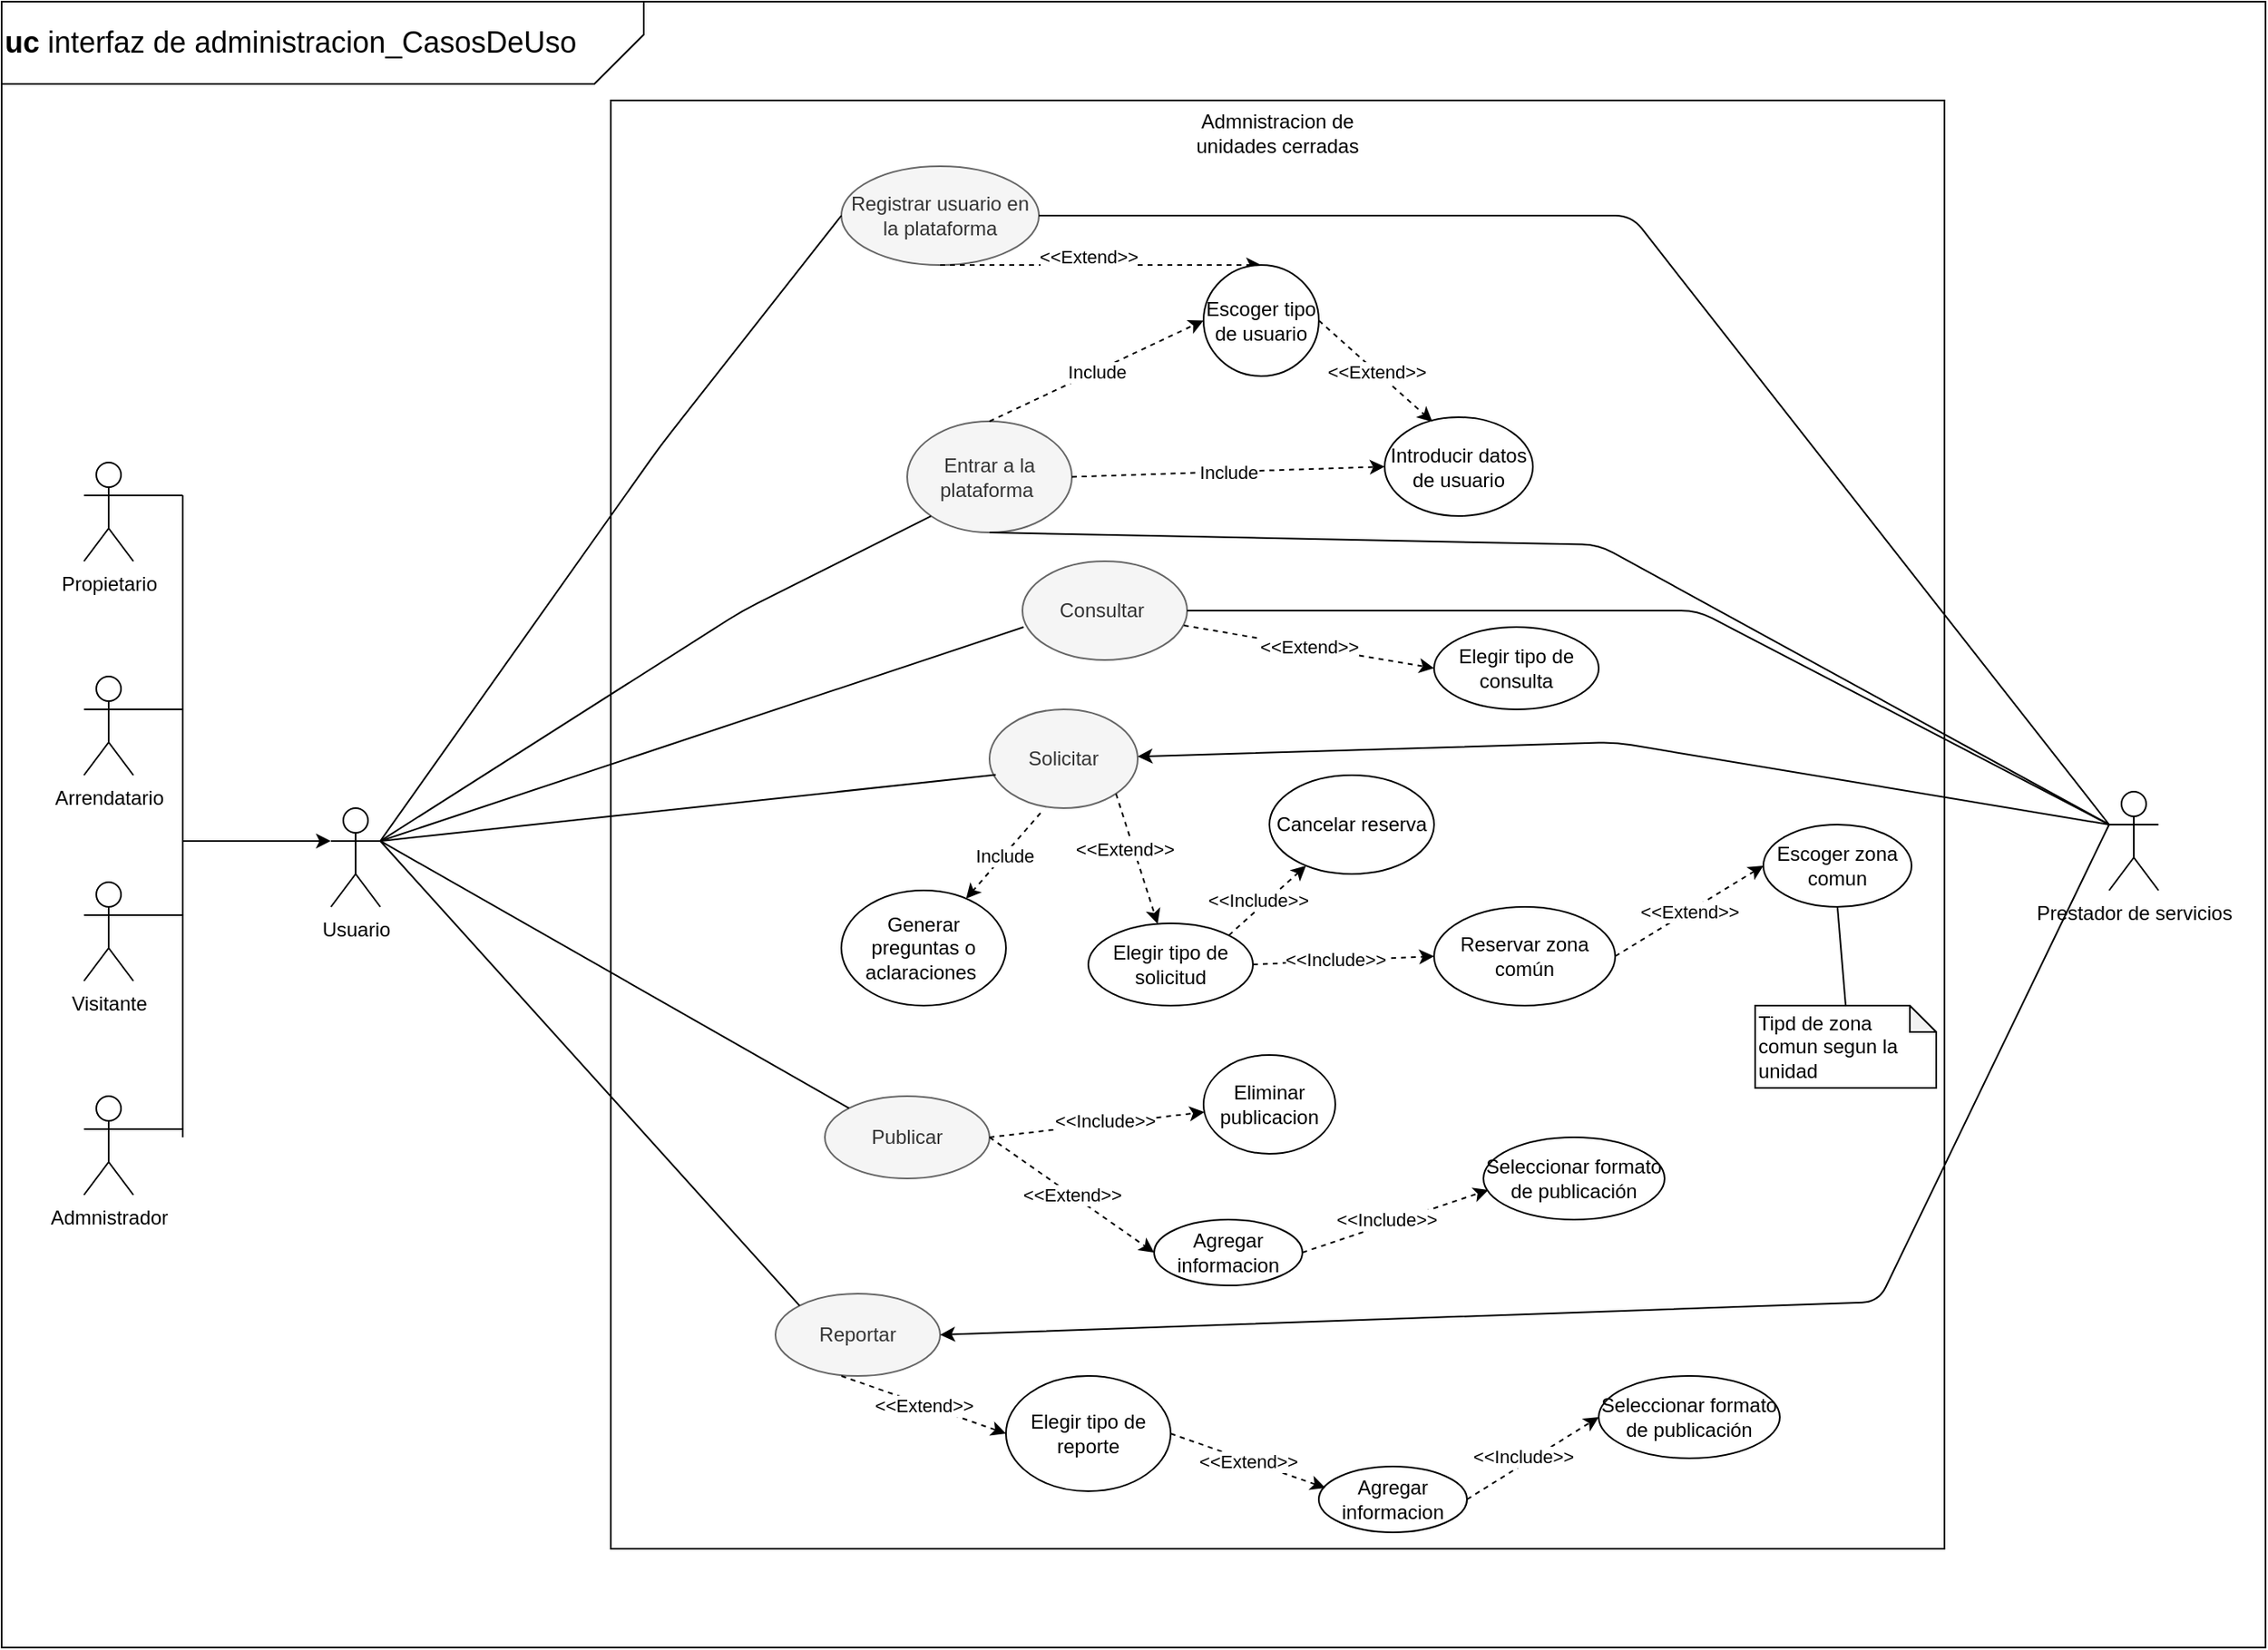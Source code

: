 <mxfile version="13.6.10" type="github">
  <diagram id="JqKcGQJoDCqcwupZXbkY" name="Page-1">
    <mxGraphModel dx="195" dy="1638" grid="1" gridSize="10" guides="1" tooltips="1" connect="1" arrows="1" fold="1" page="1" pageScale="1" pageWidth="827" pageHeight="1169" math="0" shadow="0">
      <root>
        <mxCell id="0" />
        <mxCell id="1" parent="0" />
        <mxCell id="0xDbNC47fGg1-5seRC9q-161" value="" style="rounded=0;whiteSpace=wrap;html=1;" parent="1" vertex="1">
          <mxGeometry x="970" y="-290" width="1375" height="1000" as="geometry" />
        </mxCell>
        <mxCell id="DWUB2Uf6saMLc5BY2L6b-61" value="Consultar&amp;nbsp;" style="ellipse;whiteSpace=wrap;html=1;fillColor=#f5f5f5;strokeColor=#666666;fontColor=#333333;" parent="1" vertex="1">
          <mxGeometry x="1620" y="230" width="86" height="50" as="geometry" />
        </mxCell>
        <mxCell id="DWUB2Uf6saMLc5BY2L6b-63" value="Solicitar" style="ellipse;whiteSpace=wrap;html=1;fillColor=#f5f5f5;strokeColor=#666666;fontColor=#333333;" parent="1" vertex="1">
          <mxGeometry x="1620" y="300" width="86" height="50" as="geometry" />
        </mxCell>
        <mxCell id="0xDbNC47fGg1-5seRC9q-13" value="Admnistrador" style="shape=umlActor;verticalLabelPosition=bottom;verticalAlign=top;html=1;outlineConnect=0;" parent="1" vertex="1">
          <mxGeometry x="1020" y="375" width="30" height="60" as="geometry" />
        </mxCell>
        <mxCell id="0xDbNC47fGg1-5seRC9q-14" value="Usuario" style="shape=umlActor;verticalLabelPosition=bottom;verticalAlign=top;html=1;outlineConnect=0;" parent="1" vertex="1">
          <mxGeometry x="1170" y="200" width="30" height="60" as="geometry" />
        </mxCell>
        <mxCell id="0xDbNC47fGg1-5seRC9q-15" value="Arrendatario" style="shape=umlActor;verticalLabelPosition=bottom;verticalAlign=top;html=1;outlineConnect=0;" parent="1" vertex="1">
          <mxGeometry x="1020" y="120" width="30" height="60" as="geometry" />
        </mxCell>
        <mxCell id="0xDbNC47fGg1-5seRC9q-16" value="Prestador de servicios" style="shape=umlActor;verticalLabelPosition=bottom;verticalAlign=top;html=1;outlineConnect=0;" parent="1" vertex="1">
          <mxGeometry x="2250" y="190" width="30" height="60" as="geometry" />
        </mxCell>
        <mxCell id="0xDbNC47fGg1-5seRC9q-17" value="Visitante" style="shape=umlActor;verticalLabelPosition=bottom;verticalAlign=top;html=1;outlineConnect=0;" parent="1" vertex="1">
          <mxGeometry x="1020" y="245" width="30" height="60" as="geometry" />
        </mxCell>
        <mxCell id="0xDbNC47fGg1-5seRC9q-18" value="" style="rounded=0;whiteSpace=wrap;html=1;" parent="1" vertex="1">
          <mxGeometry x="1340" y="-230" width="810" height="880" as="geometry" />
        </mxCell>
        <mxCell id="0xDbNC47fGg1-5seRC9q-19" value="Admnistracion de unidades cerradas" style="text;html=1;strokeColor=none;fillColor=none;align=center;verticalAlign=middle;whiteSpace=wrap;rounded=0;" parent="1" vertex="1">
          <mxGeometry x="1675" y="-220" width="140" height="20" as="geometry" />
        </mxCell>
        <mxCell id="0xDbNC47fGg1-5seRC9q-20" value="Registrar usuario en la plataforma" style="ellipse;whiteSpace=wrap;html=1;fillColor=#f5f5f5;strokeColor=#666666;fontColor=#333333;" parent="1" vertex="1">
          <mxGeometry x="1480" y="-190" width="120" height="60" as="geometry" />
        </mxCell>
        <mxCell id="0xDbNC47fGg1-5seRC9q-26" value="Consultar&amp;nbsp;" style="ellipse;whiteSpace=wrap;html=1;fillColor=#f5f5f5;strokeColor=#666666;fontColor=#333333;" parent="1" vertex="1">
          <mxGeometry x="1590" y="50" width="100" height="60" as="geometry" />
        </mxCell>
        <mxCell id="0xDbNC47fGg1-5seRC9q-27" value="Solicitar" style="ellipse;whiteSpace=wrap;html=1;fillColor=#f5f5f5;strokeColor=#666666;fontColor=#333333;" parent="1" vertex="1">
          <mxGeometry x="1570" y="140" width="90" height="60" as="geometry" />
        </mxCell>
        <mxCell id="0xDbNC47fGg1-5seRC9q-31" value="" style="endArrow=classic;html=1;exitX=0.5;exitY=1;exitDx=0;exitDy=0;entryX=0.5;entryY=0;entryDx=0;entryDy=0;dashed=1;" parent="1" source="0xDbNC47fGg1-5seRC9q-20" target="0xDbNC47fGg1-5seRC9q-33" edge="1">
          <mxGeometry relative="1" as="geometry">
            <mxPoint x="1590.004" y="42.953" as="sourcePoint" />
            <mxPoint x="1558" y="92.5" as="targetPoint" />
            <Array as="points" />
          </mxGeometry>
        </mxCell>
        <mxCell id="0xDbNC47fGg1-5seRC9q-32" value="&amp;lt;&amp;lt;Extend&amp;gt;&amp;gt;" style="edgeLabel;resizable=0;html=1;align=center;verticalAlign=middle;" parent="0xDbNC47fGg1-5seRC9q-31" connectable="0" vertex="1">
          <mxGeometry relative="1" as="geometry">
            <mxPoint x="-7.49" y="-5.7" as="offset" />
          </mxGeometry>
        </mxCell>
        <mxCell id="0xDbNC47fGg1-5seRC9q-33" value="Escoger tipo de usuario" style="ellipse;whiteSpace=wrap;html=1;" parent="1" vertex="1">
          <mxGeometry x="1700" y="-130" width="70" height="67.5" as="geometry" />
        </mxCell>
        <mxCell id="0xDbNC47fGg1-5seRC9q-34" value="Introducir datos de usuario" style="ellipse;whiteSpace=wrap;html=1;" parent="1" vertex="1">
          <mxGeometry x="1810" y="-37.5" width="90" height="60" as="geometry" />
        </mxCell>
        <mxCell id="0xDbNC47fGg1-5seRC9q-35" value="" style="endArrow=classic;html=1;exitX=1;exitY=0.5;exitDx=0;exitDy=0;entryX=0.322;entryY=0.046;entryDx=0;entryDy=0;entryPerimeter=0;dashed=1;" parent="1" source="0xDbNC47fGg1-5seRC9q-33" target="0xDbNC47fGg1-5seRC9q-34" edge="1">
          <mxGeometry relative="1" as="geometry">
            <mxPoint x="1490" y="172.5" as="sourcePoint" />
            <mxPoint x="1590" y="172.5" as="targetPoint" />
            <Array as="points" />
          </mxGeometry>
        </mxCell>
        <mxCell id="0xDbNC47fGg1-5seRC9q-36" value="&amp;lt;&amp;lt;Extend&amp;gt;&amp;gt;" style="edgeLabel;resizable=0;html=1;align=center;verticalAlign=middle;" parent="0xDbNC47fGg1-5seRC9q-35" connectable="0" vertex="1">
          <mxGeometry relative="1" as="geometry" />
        </mxCell>
        <mxCell id="0xDbNC47fGg1-5seRC9q-37" value="Entrar a la plataforma&amp;nbsp;" style="ellipse;whiteSpace=wrap;html=1;fillColor=#f5f5f5;strokeColor=#666666;fontColor=#333333;" parent="1" vertex="1">
          <mxGeometry x="1520" y="-35" width="100" height="67.5" as="geometry" />
        </mxCell>
        <mxCell id="0xDbNC47fGg1-5seRC9q-40" value="Publicar" style="ellipse;whiteSpace=wrap;html=1;fillColor=#f5f5f5;strokeColor=#666666;fontColor=#333333;" parent="1" vertex="1">
          <mxGeometry x="1470" y="375" width="100" height="50" as="geometry" />
        </mxCell>
        <mxCell id="0xDbNC47fGg1-5seRC9q-60" value="" style="endArrow=classic;html=1;exitX=0.5;exitY=0;exitDx=0;exitDy=0;entryX=0;entryY=0.5;entryDx=0;entryDy=0;dashed=1;" parent="1" source="0xDbNC47fGg1-5seRC9q-37" target="0xDbNC47fGg1-5seRC9q-33" edge="1">
          <mxGeometry relative="1" as="geometry">
            <mxPoint x="1570" y="197.5" as="sourcePoint" />
            <mxPoint x="1734.738" y="148.452" as="targetPoint" />
          </mxGeometry>
        </mxCell>
        <mxCell id="0xDbNC47fGg1-5seRC9q-61" value="Include" style="edgeLabel;resizable=0;html=1;align=center;verticalAlign=middle;" parent="0xDbNC47fGg1-5seRC9q-60" connectable="0" vertex="1">
          <mxGeometry relative="1" as="geometry" />
        </mxCell>
        <mxCell id="0xDbNC47fGg1-5seRC9q-65" value="Reportar" style="ellipse;whiteSpace=wrap;html=1;fillColor=#f5f5f5;strokeColor=#666666;fontColor=#333333;" parent="1" vertex="1">
          <mxGeometry x="1440" y="495" width="100" height="50" as="geometry" />
        </mxCell>
        <mxCell id="0xDbNC47fGg1-5seRC9q-102" value="" style="endArrow=classic;html=1;exitX=1;exitY=0.5;exitDx=0;exitDy=0;entryX=0;entryY=0.5;entryDx=0;entryDy=0;dashed=1;" parent="1" source="0xDbNC47fGg1-5seRC9q-37" target="0xDbNC47fGg1-5seRC9q-34" edge="1">
          <mxGeometry relative="1" as="geometry">
            <mxPoint x="340" y="120" as="sourcePoint" />
            <mxPoint x="525" y="80" as="targetPoint" />
          </mxGeometry>
        </mxCell>
        <mxCell id="0xDbNC47fGg1-5seRC9q-103" value="Include" style="edgeLabel;resizable=0;html=1;align=center;verticalAlign=middle;" parent="0xDbNC47fGg1-5seRC9q-102" connectable="0" vertex="1">
          <mxGeometry relative="1" as="geometry" />
        </mxCell>
        <mxCell id="0xDbNC47fGg1-5seRC9q-112" value="" style="endArrow=classic;html=1;" parent="1" target="0xDbNC47fGg1-5seRC9q-27" edge="1">
          <mxGeometry width="50" height="50" relative="1" as="geometry">
            <mxPoint x="2250" y="210" as="sourcePoint" />
            <mxPoint x="1720" y="240" as="targetPoint" />
            <Array as="points">
              <mxPoint x="1950" y="160" />
            </Array>
          </mxGeometry>
        </mxCell>
        <mxCell id="0xDbNC47fGg1-5seRC9q-113" value="" style="endArrow=classic;html=1;exitX=0;exitY=0.333;exitDx=0;exitDy=0;exitPerimeter=0;entryX=1;entryY=0.5;entryDx=0;entryDy=0;" parent="1" source="0xDbNC47fGg1-5seRC9q-16" target="0xDbNC47fGg1-5seRC9q-65" edge="1">
          <mxGeometry width="50" height="50" relative="1" as="geometry">
            <mxPoint x="1670" y="290" as="sourcePoint" />
            <mxPoint x="1720" y="240" as="targetPoint" />
            <Array as="points">
              <mxPoint x="2110" y="500" />
            </Array>
          </mxGeometry>
        </mxCell>
        <mxCell id="0xDbNC47fGg1-5seRC9q-115" value="Elegir tipo de consulta" style="ellipse;whiteSpace=wrap;html=1;" parent="1" vertex="1">
          <mxGeometry x="1840" y="90" width="100" height="50" as="geometry" />
        </mxCell>
        <mxCell id="0xDbNC47fGg1-5seRC9q-116" value="" style="endArrow=classic;html=1;exitX=0.98;exitY=0.65;exitDx=0;exitDy=0;entryX=0;entryY=0.5;entryDx=0;entryDy=0;exitPerimeter=0;dashed=1;" parent="1" source="0xDbNC47fGg1-5seRC9q-26" target="0xDbNC47fGg1-5seRC9q-115" edge="1">
          <mxGeometry relative="1" as="geometry">
            <mxPoint x="320" y="370" as="sourcePoint" />
            <mxPoint x="310" y="460" as="targetPoint" />
            <Array as="points" />
          </mxGeometry>
        </mxCell>
        <mxCell id="0xDbNC47fGg1-5seRC9q-117" value="&amp;lt;&amp;lt;Extend&amp;gt;&amp;gt;" style="edgeLabel;resizable=0;html=1;align=center;verticalAlign=middle;" parent="0xDbNC47fGg1-5seRC9q-116" connectable="0" vertex="1">
          <mxGeometry relative="1" as="geometry" />
        </mxCell>
        <mxCell id="0xDbNC47fGg1-5seRC9q-118" value="&lt;span&gt;Elegir tipo de solicitud&lt;/span&gt;" style="ellipse;whiteSpace=wrap;html=1;" parent="1" vertex="1">
          <mxGeometry x="1630" y="270" width="100" height="50" as="geometry" />
        </mxCell>
        <mxCell id="0xDbNC47fGg1-5seRC9q-119" value="" style="endArrow=classic;html=1;exitX=1;exitY=1;exitDx=0;exitDy=0;dashed=1;" parent="1" source="0xDbNC47fGg1-5seRC9q-27" target="0xDbNC47fGg1-5seRC9q-118" edge="1">
          <mxGeometry relative="1" as="geometry">
            <mxPoint x="430" y="-20" as="sourcePoint" />
            <mxPoint x="537.87" y="12.38" as="targetPoint" />
            <Array as="points" />
          </mxGeometry>
        </mxCell>
        <mxCell id="0xDbNC47fGg1-5seRC9q-120" value="&amp;lt;&amp;lt;Extend&amp;gt;&amp;gt;" style="edgeLabel;resizable=0;html=1;align=center;verticalAlign=middle;" parent="0xDbNC47fGg1-5seRC9q-119" connectable="0" vertex="1">
          <mxGeometry relative="1" as="geometry">
            <mxPoint x="-7.49" y="-5.7" as="offset" />
          </mxGeometry>
        </mxCell>
        <mxCell id="0xDbNC47fGg1-5seRC9q-121" value="Reservar zona común" style="ellipse;whiteSpace=wrap;html=1;" parent="1" vertex="1">
          <mxGeometry x="1840" y="260" width="110" height="60" as="geometry" />
        </mxCell>
        <mxCell id="0xDbNC47fGg1-5seRC9q-122" value="" style="endArrow=classic;html=1;exitX=1;exitY=0.5;exitDx=0;exitDy=0;entryX=0;entryY=0.5;entryDx=0;entryDy=0;dashed=1;" parent="1" source="0xDbNC47fGg1-5seRC9q-118" target="0xDbNC47fGg1-5seRC9q-121" edge="1">
          <mxGeometry relative="1" as="geometry">
            <mxPoint x="521.8" y="457.45" as="sourcePoint" />
            <mxPoint x="578.96" y="491" as="targetPoint" />
          </mxGeometry>
        </mxCell>
        <mxCell id="0xDbNC47fGg1-5seRC9q-123" value="&amp;lt;&amp;lt;Include&amp;gt;&amp;gt;" style="edgeLabel;resizable=0;html=1;align=center;verticalAlign=middle;" parent="0xDbNC47fGg1-5seRC9q-122" connectable="0" vertex="1">
          <mxGeometry relative="1" as="geometry">
            <mxPoint x="-5.64" y="-0.88" as="offset" />
          </mxGeometry>
        </mxCell>
        <mxCell id="0xDbNC47fGg1-5seRC9q-124" value="Agregar informacion" style="ellipse;whiteSpace=wrap;html=1;" parent="1" vertex="1">
          <mxGeometry x="1670" y="450" width="90" height="40" as="geometry" />
        </mxCell>
        <mxCell id="0xDbNC47fGg1-5seRC9q-125" value="" style="endArrow=classic;html=1;exitX=1;exitY=0.5;exitDx=0;exitDy=0;entryX=0;entryY=0.5;entryDx=0;entryDy=0;dashed=1;" parent="1" source="0xDbNC47fGg1-5seRC9q-40" target="0xDbNC47fGg1-5seRC9q-124" edge="1">
          <mxGeometry relative="1" as="geometry">
            <mxPoint x="1728" y="144" as="sourcePoint" />
            <mxPoint x="1860" y="175" as="targetPoint" />
            <Array as="points" />
          </mxGeometry>
        </mxCell>
        <mxCell id="0xDbNC47fGg1-5seRC9q-126" value="&amp;lt;&amp;lt;Extend&amp;gt;&amp;gt;" style="edgeLabel;resizable=0;html=1;align=center;verticalAlign=middle;" parent="0xDbNC47fGg1-5seRC9q-125" connectable="0" vertex="1">
          <mxGeometry relative="1" as="geometry" />
        </mxCell>
        <mxCell id="0xDbNC47fGg1-5seRC9q-127" value="Elegir tipo de reporte" style="ellipse;whiteSpace=wrap;html=1;" parent="1" vertex="1">
          <mxGeometry x="1580" y="545" width="100" height="70" as="geometry" />
        </mxCell>
        <mxCell id="0xDbNC47fGg1-5seRC9q-130" value="Seleccionar formato de publicación" style="ellipse;whiteSpace=wrap;html=1;" parent="1" vertex="1">
          <mxGeometry x="1870" y="400" width="110" height="50" as="geometry" />
        </mxCell>
        <mxCell id="0xDbNC47fGg1-5seRC9q-131" value="" style="endArrow=classic;html=1;exitX=1;exitY=0.5;exitDx=0;exitDy=0;entryX=0.027;entryY=0.64;entryDx=0;entryDy=0;entryPerimeter=0;dashed=1;" parent="1" source="0xDbNC47fGg1-5seRC9q-124" target="0xDbNC47fGg1-5seRC9q-130" edge="1">
          <mxGeometry relative="1" as="geometry">
            <mxPoint x="705" y="420" as="sourcePoint" />
            <mxPoint x="1878" y="475" as="targetPoint" />
          </mxGeometry>
        </mxCell>
        <mxCell id="0xDbNC47fGg1-5seRC9q-132" value="&amp;lt;&amp;lt;Include&amp;gt;&amp;gt;" style="edgeLabel;resizable=0;html=1;align=center;verticalAlign=middle;" parent="0xDbNC47fGg1-5seRC9q-131" connectable="0" vertex="1">
          <mxGeometry relative="1" as="geometry">
            <mxPoint x="-5.64" y="-0.88" as="offset" />
          </mxGeometry>
        </mxCell>
        <mxCell id="0xDbNC47fGg1-5seRC9q-133" value="Escoger zona comun" style="ellipse;whiteSpace=wrap;html=1;" parent="1" vertex="1">
          <mxGeometry x="2040" y="210" width="90" height="50" as="geometry" />
        </mxCell>
        <mxCell id="0xDbNC47fGg1-5seRC9q-134" value="" style="endArrow=classic;html=1;exitX=1;exitY=0.5;exitDx=0;exitDy=0;entryX=0;entryY=0.5;entryDx=0;entryDy=0;dashed=1;" parent="1" source="0xDbNC47fGg1-5seRC9q-121" target="0xDbNC47fGg1-5seRC9q-133" edge="1">
          <mxGeometry relative="1" as="geometry">
            <mxPoint x="1688" y="134" as="sourcePoint" />
            <mxPoint x="1840" y="180" as="targetPoint" />
            <Array as="points" />
          </mxGeometry>
        </mxCell>
        <mxCell id="0xDbNC47fGg1-5seRC9q-135" value="&amp;lt;&amp;lt;Extend&amp;gt;&amp;gt;" style="edgeLabel;resizable=0;html=1;align=center;verticalAlign=middle;" parent="0xDbNC47fGg1-5seRC9q-134" connectable="0" vertex="1">
          <mxGeometry relative="1" as="geometry" />
        </mxCell>
        <mxCell id="0xDbNC47fGg1-5seRC9q-136" value="Generar preguntas o aclaraciones&amp;nbsp;" style="ellipse;whiteSpace=wrap;html=1;" parent="1" vertex="1">
          <mxGeometry x="1480" y="250" width="100" height="70" as="geometry" />
        </mxCell>
        <mxCell id="0xDbNC47fGg1-5seRC9q-137" value="" style="endArrow=classic;html=1;exitX=0.344;exitY=1.05;exitDx=0;exitDy=0;exitPerimeter=0;dashed=1;" parent="1" source="0xDbNC47fGg1-5seRC9q-27" target="0xDbNC47fGg1-5seRC9q-136" edge="1">
          <mxGeometry relative="1" as="geometry">
            <mxPoint x="1560" y="16.25" as="sourcePoint" />
            <mxPoint x="1690" y="-58.75" as="targetPoint" />
          </mxGeometry>
        </mxCell>
        <mxCell id="0xDbNC47fGg1-5seRC9q-138" value="Include" style="edgeLabel;resizable=0;html=1;align=center;verticalAlign=middle;" parent="0xDbNC47fGg1-5seRC9q-137" connectable="0" vertex="1">
          <mxGeometry relative="1" as="geometry" />
        </mxCell>
        <mxCell id="0xDbNC47fGg1-5seRC9q-139" value="Cancelar reserva" style="ellipse;whiteSpace=wrap;html=1;" parent="1" vertex="1">
          <mxGeometry x="1740" y="180" width="100" height="60" as="geometry" />
        </mxCell>
        <mxCell id="0xDbNC47fGg1-5seRC9q-140" value="" style="endArrow=classic;html=1;exitX=1;exitY=0;exitDx=0;exitDy=0;dashed=1;" parent="1" source="0xDbNC47fGg1-5seRC9q-118" target="0xDbNC47fGg1-5seRC9q-139" edge="1">
          <mxGeometry relative="1" as="geometry">
            <mxPoint x="1740" y="315" as="sourcePoint" />
            <mxPoint x="1850" y="265" as="targetPoint" />
          </mxGeometry>
        </mxCell>
        <mxCell id="0xDbNC47fGg1-5seRC9q-141" value="&amp;lt;&amp;lt;Include&amp;gt;&amp;gt;" style="edgeLabel;resizable=0;html=1;align=center;verticalAlign=middle;" parent="0xDbNC47fGg1-5seRC9q-140" connectable="0" vertex="1">
          <mxGeometry relative="1" as="geometry">
            <mxPoint x="-5.64" y="-0.88" as="offset" />
          </mxGeometry>
        </mxCell>
        <mxCell id="0xDbNC47fGg1-5seRC9q-142" value="Agregar informacion" style="ellipse;whiteSpace=wrap;html=1;" parent="1" vertex="1">
          <mxGeometry x="1770" y="600" width="90" height="40" as="geometry" />
        </mxCell>
        <mxCell id="0xDbNC47fGg1-5seRC9q-143" value="Seleccionar formato de publicación" style="ellipse;whiteSpace=wrap;html=1;" parent="1" vertex="1">
          <mxGeometry x="1940" y="545" width="110" height="50" as="geometry" />
        </mxCell>
        <mxCell id="0xDbNC47fGg1-5seRC9q-144" value="" style="endArrow=classic;html=1;exitX=1;exitY=0.5;exitDx=0;exitDy=0;entryX=0.044;entryY=0.325;entryDx=0;entryDy=0;entryPerimeter=0;dashed=1;" parent="1" source="0xDbNC47fGg1-5seRC9q-127" target="0xDbNC47fGg1-5seRC9q-142" edge="1">
          <mxGeometry relative="1" as="geometry">
            <mxPoint x="1580" y="410" as="sourcePoint" />
            <mxPoint x="1730" y="470" as="targetPoint" />
            <Array as="points" />
          </mxGeometry>
        </mxCell>
        <mxCell id="0xDbNC47fGg1-5seRC9q-145" value="&amp;lt;&amp;lt;Extend&amp;gt;&amp;gt;" style="edgeLabel;resizable=0;html=1;align=center;verticalAlign=middle;" parent="0xDbNC47fGg1-5seRC9q-144" connectable="0" vertex="1">
          <mxGeometry relative="1" as="geometry" />
        </mxCell>
        <mxCell id="0xDbNC47fGg1-5seRC9q-146" value="" style="endArrow=classic;html=1;exitX=0.4;exitY=1;exitDx=0;exitDy=0;entryX=0;entryY=0.5;entryDx=0;entryDy=0;exitPerimeter=0;dashed=1;" parent="1" source="0xDbNC47fGg1-5seRC9q-65" target="0xDbNC47fGg1-5seRC9q-127" edge="1">
          <mxGeometry relative="1" as="geometry">
            <mxPoint x="1590" y="420" as="sourcePoint" />
            <mxPoint x="1740" y="480" as="targetPoint" />
            <Array as="points" />
          </mxGeometry>
        </mxCell>
        <mxCell id="0xDbNC47fGg1-5seRC9q-147" value="&amp;lt;&amp;lt;Extend&amp;gt;&amp;gt;" style="edgeLabel;resizable=0;html=1;align=center;verticalAlign=middle;" parent="0xDbNC47fGg1-5seRC9q-146" connectable="0" vertex="1">
          <mxGeometry relative="1" as="geometry" />
        </mxCell>
        <mxCell id="0xDbNC47fGg1-5seRC9q-148" value="" style="endArrow=classic;html=1;exitX=1;exitY=0.5;exitDx=0;exitDy=0;entryX=0;entryY=0.5;entryDx=0;entryDy=0;dashed=1;" parent="1" source="0xDbNC47fGg1-5seRC9q-142" target="0xDbNC47fGg1-5seRC9q-143" edge="1">
          <mxGeometry relative="1" as="geometry">
            <mxPoint x="1820" y="470" as="sourcePoint" />
            <mxPoint x="1908.02" y="470" as="targetPoint" />
          </mxGeometry>
        </mxCell>
        <mxCell id="0xDbNC47fGg1-5seRC9q-149" value="&amp;lt;&amp;lt;Include&amp;gt;&amp;gt;" style="edgeLabel;resizable=0;html=1;align=center;verticalAlign=middle;" parent="0xDbNC47fGg1-5seRC9q-148" connectable="0" vertex="1">
          <mxGeometry relative="1" as="geometry">
            <mxPoint x="-5.64" y="-0.88" as="offset" />
          </mxGeometry>
        </mxCell>
        <mxCell id="0xDbNC47fGg1-5seRC9q-150" value="Eliminar publicacion" style="ellipse;whiteSpace=wrap;html=1;" parent="1" vertex="1">
          <mxGeometry x="1700" y="350" width="80" height="60" as="geometry" />
        </mxCell>
        <mxCell id="0xDbNC47fGg1-5seRC9q-151" value="" style="endArrow=classic;html=1;exitX=1;exitY=0.5;exitDx=0;exitDy=0;dashed=1;" parent="1" source="0xDbNC47fGg1-5seRC9q-40" target="0xDbNC47fGg1-5seRC9q-150" edge="1">
          <mxGeometry relative="1" as="geometry">
            <mxPoint x="1580" y="410" as="sourcePoint" />
            <mxPoint x="1680" y="480" as="targetPoint" />
            <Array as="points" />
          </mxGeometry>
        </mxCell>
        <mxCell id="0xDbNC47fGg1-5seRC9q-152" value="&#xa;&#xa;&lt;span style=&quot;color: rgb(0, 0, 0); font-family: helvetica; font-size: 11px; font-style: normal; font-weight: 400; letter-spacing: normal; text-align: center; text-indent: 0px; text-transform: none; word-spacing: 0px; background-color: rgb(255, 255, 255); display: inline; float: none;&quot;&gt;&amp;lt;&amp;lt;Include&amp;gt;&amp;gt;&lt;/span&gt;&#xa;&#xa;" style="edgeLabel;resizable=0;html=1;align=center;verticalAlign=middle;" parent="0xDbNC47fGg1-5seRC9q-151" connectable="0" vertex="1">
          <mxGeometry relative="1" as="geometry">
            <mxPoint x="4.45" y="-2.29" as="offset" />
          </mxGeometry>
        </mxCell>
        <mxCell id="0xDbNC47fGg1-5seRC9q-162" value="&lt;font style=&quot;font-size: 18px&quot;&gt;&lt;b&gt;uc&lt;/b&gt; interfaz de administracion_CasosDeUso&lt;/font&gt;" style="shape=card;whiteSpace=wrap;html=1;direction=west;align=left;" parent="1" vertex="1">
          <mxGeometry x="970" y="-290" width="390" height="50" as="geometry" />
        </mxCell>
        <mxCell id="0xDbNC47fGg1-5seRC9q-164" value="Tipd de zona comun segun la unidad" style="shape=note;whiteSpace=wrap;html=1;backgroundOutline=1;darkOpacity=0.05;size=16;align=left;" parent="1" vertex="1">
          <mxGeometry x="2035" y="320" width="110" height="50" as="geometry" />
        </mxCell>
        <mxCell id="0xDbNC47fGg1-5seRC9q-165" value="" style="endArrow=none;html=1;exitX=0.5;exitY=1;exitDx=0;exitDy=0;entryX=0.5;entryY=0;entryDx=0;entryDy=0;entryPerimeter=0;" parent="1" source="0xDbNC47fGg1-5seRC9q-133" target="0xDbNC47fGg1-5seRC9q-164" edge="1">
          <mxGeometry width="50" height="50" relative="1" as="geometry">
            <mxPoint x="1710" y="340" as="sourcePoint" />
            <mxPoint x="1760" y="290" as="targetPoint" />
          </mxGeometry>
        </mxCell>
        <mxCell id="0xDbNC47fGg1-5seRC9q-166" value="" style="endArrow=none;html=1;entryX=0;entryY=0.5;entryDx=0;entryDy=0;exitX=1;exitY=0.333;exitDx=0;exitDy=0;exitPerimeter=0;" parent="1" source="0xDbNC47fGg1-5seRC9q-14" target="0xDbNC47fGg1-5seRC9q-20" edge="1">
          <mxGeometry width="50" height="50" relative="1" as="geometry">
            <mxPoint x="1410" y="240" as="sourcePoint" />
            <mxPoint x="1680" as="targetPoint" />
            <Array as="points">
              <mxPoint x="1370" y="-20" />
            </Array>
          </mxGeometry>
        </mxCell>
        <mxCell id="0xDbNC47fGg1-5seRC9q-168" value="" style="endArrow=none;html=1;entryX=0;entryY=1;entryDx=0;entryDy=0;exitX=1;exitY=0.333;exitDx=0;exitDy=0;exitPerimeter=0;" parent="1" source="0xDbNC47fGg1-5seRC9q-14" target="0xDbNC47fGg1-5seRC9q-37" edge="1">
          <mxGeometry width="50" height="50" relative="1" as="geometry">
            <mxPoint x="1410" y="240" as="sourcePoint" />
            <mxPoint x="1500" y="-140" as="targetPoint" />
            <Array as="points">
              <mxPoint x="1420" y="80" />
            </Array>
          </mxGeometry>
        </mxCell>
        <mxCell id="0xDbNC47fGg1-5seRC9q-169" value="" style="endArrow=none;html=1;entryX=0.007;entryY=0.667;entryDx=0;entryDy=0;entryPerimeter=0;exitX=1;exitY=0.333;exitDx=0;exitDy=0;exitPerimeter=0;" parent="1" source="0xDbNC47fGg1-5seRC9q-14" target="0xDbNC47fGg1-5seRC9q-26" edge="1">
          <mxGeometry width="50" height="50" relative="1" as="geometry">
            <mxPoint x="1410" y="240" as="sourcePoint" />
            <mxPoint x="1680" y="140" as="targetPoint" />
          </mxGeometry>
        </mxCell>
        <mxCell id="0xDbNC47fGg1-5seRC9q-170" value="" style="endArrow=none;html=1;entryX=0.042;entryY=0.663;entryDx=0;entryDy=0;entryPerimeter=0;exitX=1;exitY=0.333;exitDx=0;exitDy=0;exitPerimeter=0;" parent="1" source="0xDbNC47fGg1-5seRC9q-14" target="0xDbNC47fGg1-5seRC9q-27" edge="1">
          <mxGeometry width="50" height="50" relative="1" as="geometry">
            <mxPoint x="1220" y="40" as="sourcePoint" />
            <mxPoint x="1680" y="270" as="targetPoint" />
          </mxGeometry>
        </mxCell>
        <mxCell id="0xDbNC47fGg1-5seRC9q-171" value="" style="endArrow=none;html=1;entryX=0;entryY=0;entryDx=0;entryDy=0;exitX=1;exitY=0.333;exitDx=0;exitDy=0;exitPerimeter=0;" parent="1" source="0xDbNC47fGg1-5seRC9q-14" target="0xDbNC47fGg1-5seRC9q-40" edge="1">
          <mxGeometry width="50" height="50" relative="1" as="geometry">
            <mxPoint x="1200" y="30" as="sourcePoint" />
            <mxPoint x="1680" y="270" as="targetPoint" />
          </mxGeometry>
        </mxCell>
        <mxCell id="0xDbNC47fGg1-5seRC9q-172" value="" style="endArrow=none;html=1;entryX=0;entryY=0;entryDx=0;entryDy=0;exitX=1;exitY=0.333;exitDx=0;exitDy=0;exitPerimeter=0;" parent="1" source="0xDbNC47fGg1-5seRC9q-14" target="0xDbNC47fGg1-5seRC9q-65" edge="1">
          <mxGeometry width="50" height="50" relative="1" as="geometry">
            <mxPoint x="1210" y="30" as="sourcePoint" />
            <mxPoint x="1680" y="400" as="targetPoint" />
          </mxGeometry>
        </mxCell>
        <mxCell id="0xDbNC47fGg1-5seRC9q-173" value="" style="endArrow=none;html=1;exitX=1;exitY=0.5;exitDx=0;exitDy=0;" parent="1" source="0xDbNC47fGg1-5seRC9q-20" edge="1">
          <mxGeometry width="50" height="50" relative="1" as="geometry">
            <mxPoint x="1630" y="50" as="sourcePoint" />
            <mxPoint x="2250" y="210" as="targetPoint" />
            <Array as="points">
              <mxPoint x="1960" y="-160" />
            </Array>
          </mxGeometry>
        </mxCell>
        <mxCell id="0xDbNC47fGg1-5seRC9q-174" value="" style="endArrow=none;html=1;entryX=1;entryY=0.5;entryDx=0;entryDy=0;" parent="1" target="0xDbNC47fGg1-5seRC9q-26" edge="1">
          <mxGeometry width="50" height="50" relative="1" as="geometry">
            <mxPoint x="2250" y="210" as="sourcePoint" />
            <mxPoint x="1850" y="140" as="targetPoint" />
            <Array as="points">
              <mxPoint x="2000" y="80" />
            </Array>
          </mxGeometry>
        </mxCell>
        <mxCell id="0xDbNC47fGg1-5seRC9q-175" value="" style="endArrow=none;html=1;exitX=0.5;exitY=1;exitDx=0;exitDy=0;entryX=0;entryY=0.333;entryDx=0;entryDy=0;entryPerimeter=0;" parent="1" source="0xDbNC47fGg1-5seRC9q-37" target="0xDbNC47fGg1-5seRC9q-16" edge="1">
          <mxGeometry width="50" height="50" relative="1" as="geometry">
            <mxPoint x="1800" y="190" as="sourcePoint" />
            <mxPoint x="2000" y="80" as="targetPoint" />
            <Array as="points">
              <mxPoint x="1940" y="40" />
            </Array>
          </mxGeometry>
        </mxCell>
        <mxCell id="0xDbNC47fGg1-5seRC9q-181" value="" style="endArrow=none;dashed=1;html=1;exitX=1.006;exitY=0.147;exitDx=0;exitDy=0;exitPerimeter=0;strokeColor=none;" parent="1" source="0xDbNC47fGg1-5seRC9q-18" edge="1">
          <mxGeometry width="50" height="50" relative="1" as="geometry">
            <mxPoint x="1800" y="50" as="sourcePoint" />
            <mxPoint x="1850" as="targetPoint" />
          </mxGeometry>
        </mxCell>
        <mxCell id="0xDbNC47fGg1-5seRC9q-184" value="Propietario" style="shape=umlActor;verticalLabelPosition=bottom;verticalAlign=top;html=1;outlineConnect=0;" parent="1" vertex="1">
          <mxGeometry x="1020" y="-10" width="30" height="60" as="geometry" />
        </mxCell>
        <mxCell id="0xDbNC47fGg1-5seRC9q-185" value="" style="endArrow=none;html=1;exitX=1;exitY=0.333;exitDx=0;exitDy=0;exitPerimeter=0;" parent="1" source="0xDbNC47fGg1-5seRC9q-184" edge="1">
          <mxGeometry width="50" height="50" relative="1" as="geometry">
            <mxPoint x="1350" y="260" as="sourcePoint" />
            <mxPoint x="1080" y="10" as="targetPoint" />
          </mxGeometry>
        </mxCell>
        <mxCell id="0xDbNC47fGg1-5seRC9q-186" value="" style="endArrow=none;html=1;" parent="1" edge="1">
          <mxGeometry width="50" height="50" relative="1" as="geometry">
            <mxPoint x="1080" y="10" as="sourcePoint" />
            <mxPoint x="1080" y="400" as="targetPoint" />
          </mxGeometry>
        </mxCell>
        <mxCell id="0xDbNC47fGg1-5seRC9q-187" value="" style="endArrow=none;html=1;exitX=1;exitY=0.333;exitDx=0;exitDy=0;exitPerimeter=0;" parent="1" source="0xDbNC47fGg1-5seRC9q-13" edge="1">
          <mxGeometry width="50" height="50" relative="1" as="geometry">
            <mxPoint x="1350" y="260" as="sourcePoint" />
            <mxPoint x="1080" y="395" as="targetPoint" />
          </mxGeometry>
        </mxCell>
        <mxCell id="0xDbNC47fGg1-5seRC9q-188" value="" style="endArrow=none;html=1;exitX=1;exitY=0.333;exitDx=0;exitDy=0;exitPerimeter=0;" parent="1" source="0xDbNC47fGg1-5seRC9q-15" edge="1">
          <mxGeometry width="50" height="50" relative="1" as="geometry">
            <mxPoint x="1350" y="260" as="sourcePoint" />
            <mxPoint x="1080" y="140" as="targetPoint" />
          </mxGeometry>
        </mxCell>
        <mxCell id="0xDbNC47fGg1-5seRC9q-189" value="" style="endArrow=none;html=1;exitX=1;exitY=0.333;exitDx=0;exitDy=0;exitPerimeter=0;" parent="1" source="0xDbNC47fGg1-5seRC9q-17" edge="1">
          <mxGeometry width="50" height="50" relative="1" as="geometry">
            <mxPoint x="1350" y="260" as="sourcePoint" />
            <mxPoint x="1080" y="265" as="targetPoint" />
          </mxGeometry>
        </mxCell>
        <mxCell id="0xDbNC47fGg1-5seRC9q-190" value="" style="endArrow=classic;html=1;entryX=0;entryY=0.333;entryDx=0;entryDy=0;entryPerimeter=0;" parent="1" target="0xDbNC47fGg1-5seRC9q-14" edge="1">
          <mxGeometry width="50" height="50" relative="1" as="geometry">
            <mxPoint x="1080" y="220" as="sourcePoint" />
            <mxPoint x="1190" y="200" as="targetPoint" />
          </mxGeometry>
        </mxCell>
      </root>
    </mxGraphModel>
  </diagram>
</mxfile>
